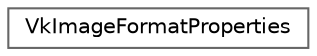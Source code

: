 digraph "类继承关系图"
{
 // LATEX_PDF_SIZE
  bgcolor="transparent";
  edge [fontname=Helvetica,fontsize=10,labelfontname=Helvetica,labelfontsize=10];
  node [fontname=Helvetica,fontsize=10,shape=box,height=0.2,width=0.4];
  rankdir="LR";
  Node0 [id="Node000000",label="VkImageFormatProperties",height=0.2,width=0.4,color="grey40", fillcolor="white", style="filled",URL="$struct_vk_image_format_properties.html",tooltip=" "];
}
